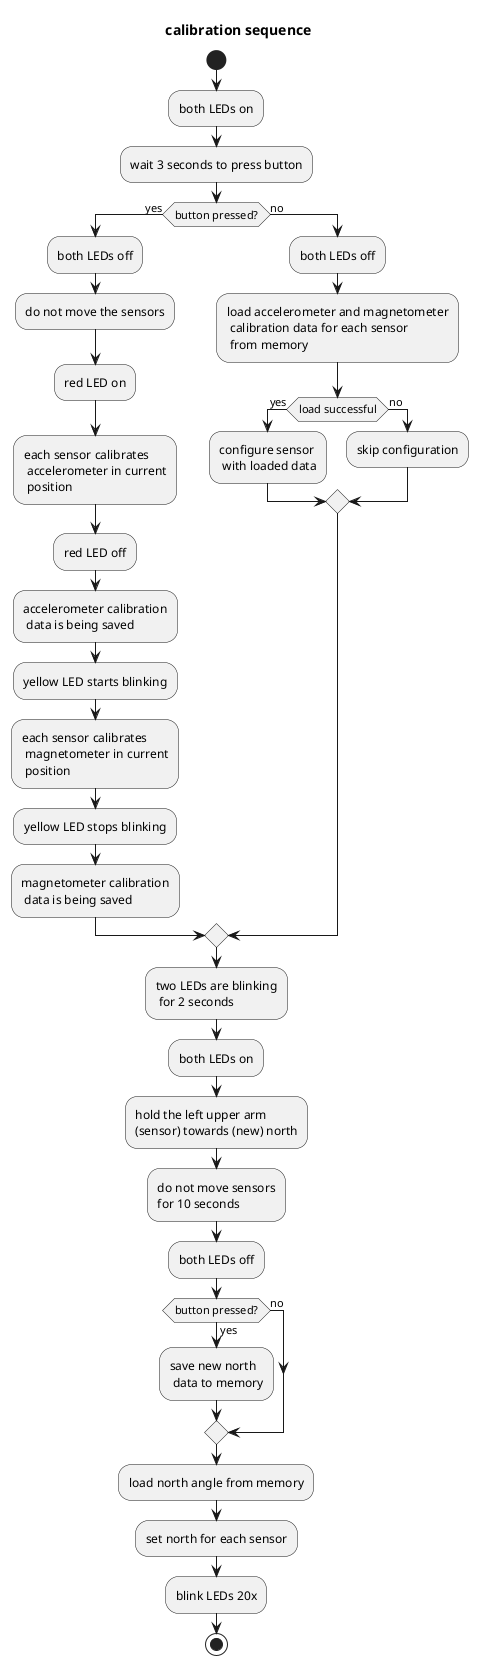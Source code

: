 @startuml

title calibration sequence

start

:both LEDs on;

:wait 3 seconds to press button;

if (button pressed?) then (yes)
  :both LEDs off;

  :do not move the sensors;

  'passive acceleromenter calibration'
  :red LED on;

  :each sensor calibrates
   accelerometer in current
   position;

  :red LED off;

  :accelerometer calibration
   data is being saved;

  'passice magnetometer calibration'
  :yellow LED starts blinking;

  :each sensor calibrates
   magnetometer in current
   position;

  :yellow LED stops blinking;

  :magnetometer calibration
   data is being saved;

else (no)
  :both LEDs off;

  :load accelerometer and magnetometer
   calibration data for each sensor
   from memory;

  if (load successful) then (yes)
    :configure sensor
     with loaded data;
  else (no)
    :skip configuration;
  endif

endif

:two LEDs are blinking
 for 2 seconds;

:both LEDs on;

:hold the left upper arm
(sensor) towards (new) north;

:do not move sensors
for 10 seconds;

:both LEDs off;

if (button pressed?) then (yes)
  :save new north
   data to memory;
else (no)

endif

:load north angle from memory;

:set north for each sensor;

:blink LEDs 20x;

stop

@enduml
